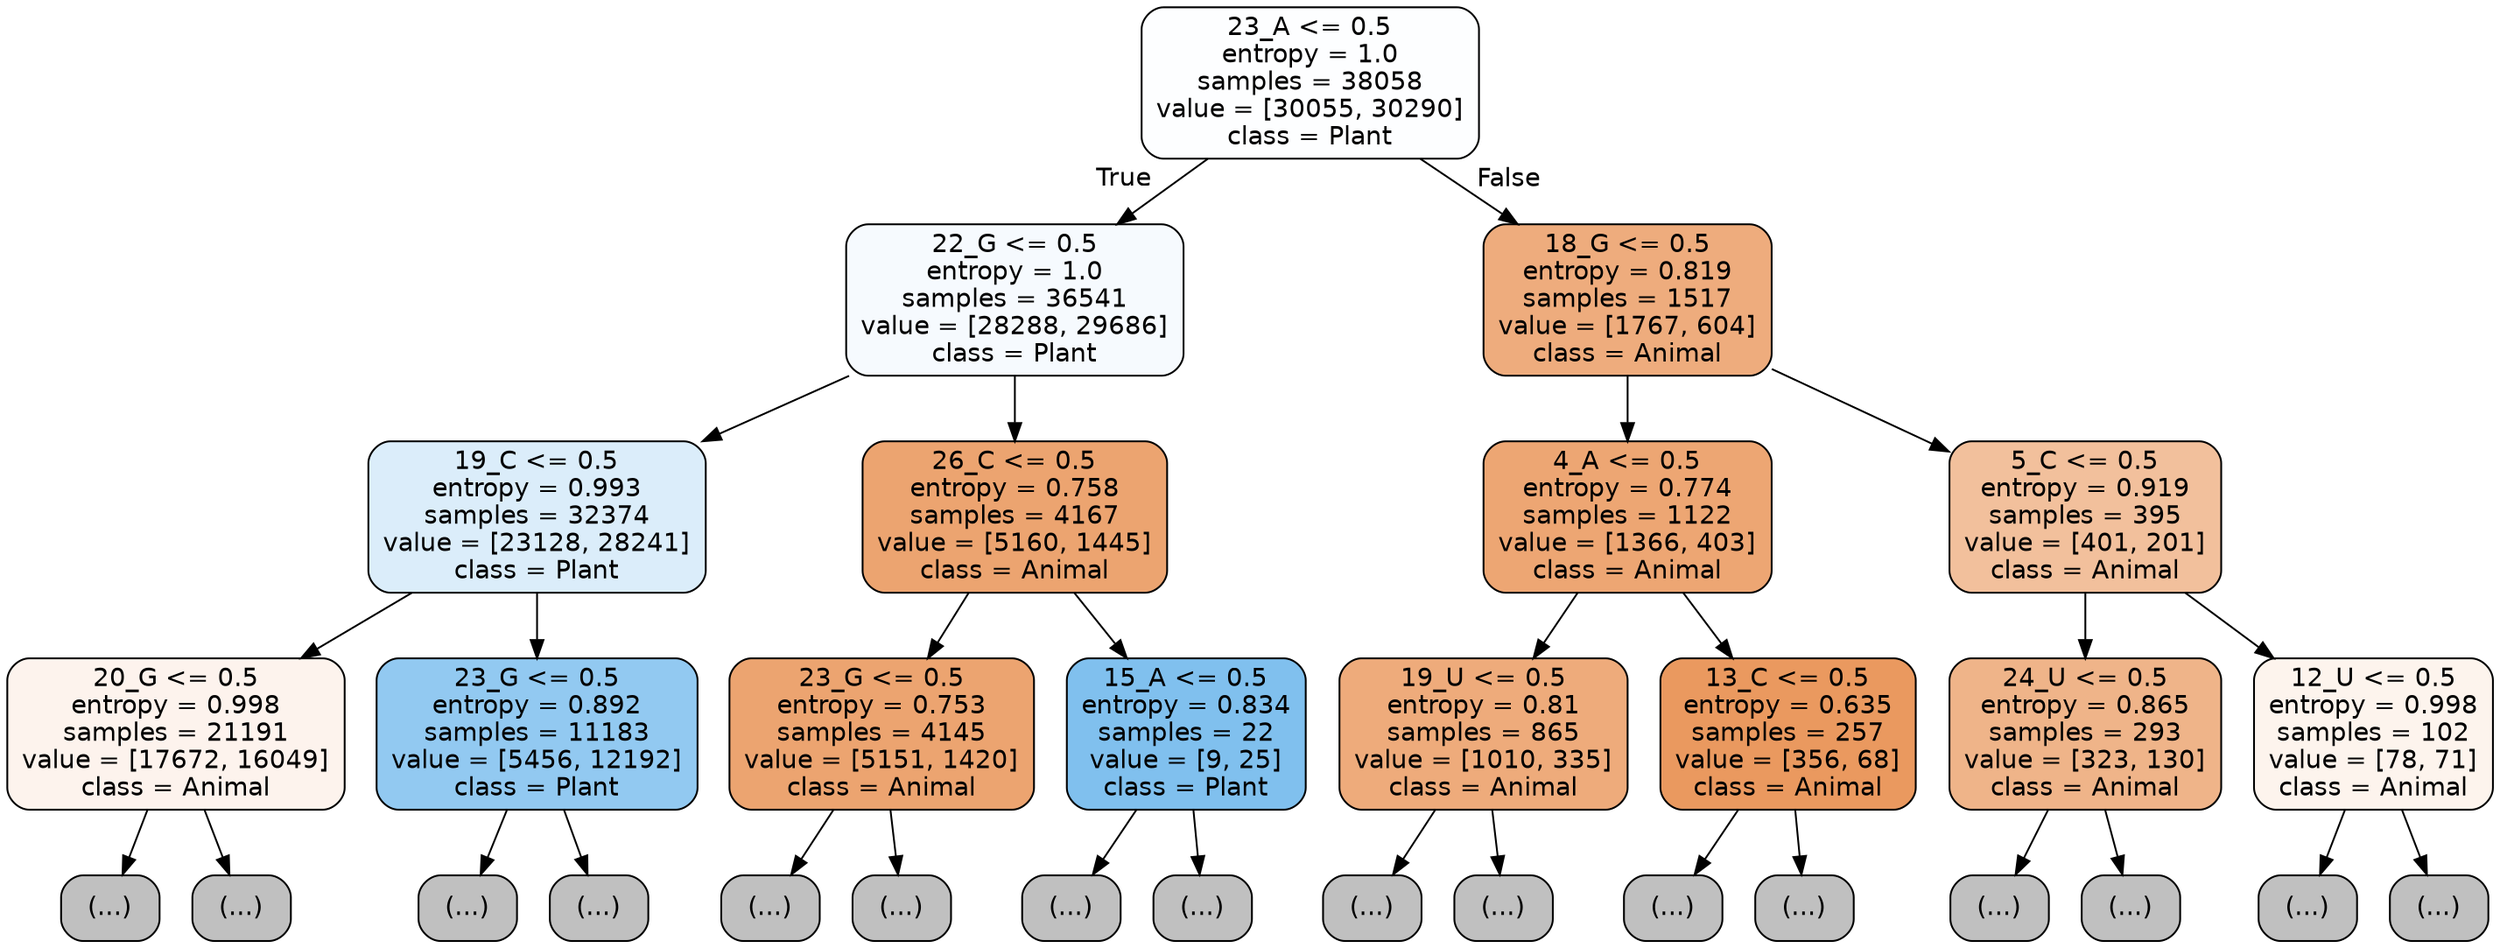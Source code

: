 digraph Tree {
node [shape=box, style="filled, rounded", color="black", fontname="helvetica"] ;
edge [fontname="helvetica"] ;
0 [label="23_A <= 0.5\nentropy = 1.0\nsamples = 38058\nvalue = [30055, 30290]\nclass = Plant", fillcolor="#fdfeff"] ;
1 [label="22_G <= 0.5\nentropy = 1.0\nsamples = 36541\nvalue = [28288, 29686]\nclass = Plant", fillcolor="#f6fafe"] ;
0 -> 1 [labeldistance=2.5, labelangle=45, headlabel="True"] ;
2 [label="19_C <= 0.5\nentropy = 0.993\nsamples = 32374\nvalue = [23128, 28241]\nclass = Plant", fillcolor="#dbedfa"] ;
1 -> 2 ;
3 [label="20_G <= 0.5\nentropy = 0.998\nsamples = 21191\nvalue = [17672, 16049]\nclass = Animal", fillcolor="#fdf3ed"] ;
2 -> 3 ;
4 [label="(...)", fillcolor="#C0C0C0"] ;
3 -> 4 ;
7647 [label="(...)", fillcolor="#C0C0C0"] ;
3 -> 7647 ;
10730 [label="23_G <= 0.5\nentropy = 0.892\nsamples = 11183\nvalue = [5456, 12192]\nclass = Plant", fillcolor="#92c9f1"] ;
2 -> 10730 ;
10731 [label="(...)", fillcolor="#C0C0C0"] ;
10730 -> 10731 ;
14272 [label="(...)", fillcolor="#C0C0C0"] ;
10730 -> 14272 ;
14385 [label="26_C <= 0.5\nentropy = 0.758\nsamples = 4167\nvalue = [5160, 1445]\nclass = Animal", fillcolor="#eca470"] ;
1 -> 14385 ;
14386 [label="23_G <= 0.5\nentropy = 0.753\nsamples = 4145\nvalue = [5151, 1420]\nclass = Animal", fillcolor="#eca470"] ;
14385 -> 14386 ;
14387 [label="(...)", fillcolor="#C0C0C0"] ;
14386 -> 14387 ;
15894 [label="(...)", fillcolor="#C0C0C0"] ;
14386 -> 15894 ;
16105 [label="15_A <= 0.5\nentropy = 0.834\nsamples = 22\nvalue = [9, 25]\nclass = Plant", fillcolor="#80c0ee"] ;
14385 -> 16105 ;
16106 [label="(...)", fillcolor="#C0C0C0"] ;
16105 -> 16106 ;
16113 [label="(...)", fillcolor="#C0C0C0"] ;
16105 -> 16113 ;
16114 [label="18_G <= 0.5\nentropy = 0.819\nsamples = 1517\nvalue = [1767, 604]\nclass = Animal", fillcolor="#eeac7d"] ;
0 -> 16114 [labeldistance=2.5, labelangle=-45, headlabel="False"] ;
16115 [label="4_A <= 0.5\nentropy = 0.774\nsamples = 1122\nvalue = [1366, 403]\nclass = Animal", fillcolor="#eda673"] ;
16114 -> 16115 ;
16116 [label="19_U <= 0.5\nentropy = 0.81\nsamples = 865\nvalue = [1010, 335]\nclass = Animal", fillcolor="#eeab7b"] ;
16115 -> 16116 ;
16117 [label="(...)", fillcolor="#C0C0C0"] ;
16116 -> 16117 ;
16452 [label="(...)", fillcolor="#C0C0C0"] ;
16116 -> 16452 ;
16571 [label="13_C <= 0.5\nentropy = 0.635\nsamples = 257\nvalue = [356, 68]\nclass = Animal", fillcolor="#ea995f"] ;
16115 -> 16571 ;
16572 [label="(...)", fillcolor="#C0C0C0"] ;
16571 -> 16572 ;
16667 [label="(...)", fillcolor="#C0C0C0"] ;
16571 -> 16667 ;
16676 [label="5_C <= 0.5\nentropy = 0.919\nsamples = 395\nvalue = [401, 201]\nclass = Animal", fillcolor="#f2c09c"] ;
16114 -> 16676 ;
16677 [label="24_U <= 0.5\nentropy = 0.865\nsamples = 293\nvalue = [323, 130]\nclass = Animal", fillcolor="#efb489"] ;
16676 -> 16677 ;
16678 [label="(...)", fillcolor="#C0C0C0"] ;
16677 -> 16678 ;
16825 [label="(...)", fillcolor="#C0C0C0"] ;
16677 -> 16825 ;
16842 [label="12_U <= 0.5\nentropy = 0.998\nsamples = 102\nvalue = [78, 71]\nclass = Animal", fillcolor="#fdf4ed"] ;
16676 -> 16842 ;
16843 [label="(...)", fillcolor="#C0C0C0"] ;
16842 -> 16843 ;
16864 [label="(...)", fillcolor="#C0C0C0"] ;
16842 -> 16864 ;
}